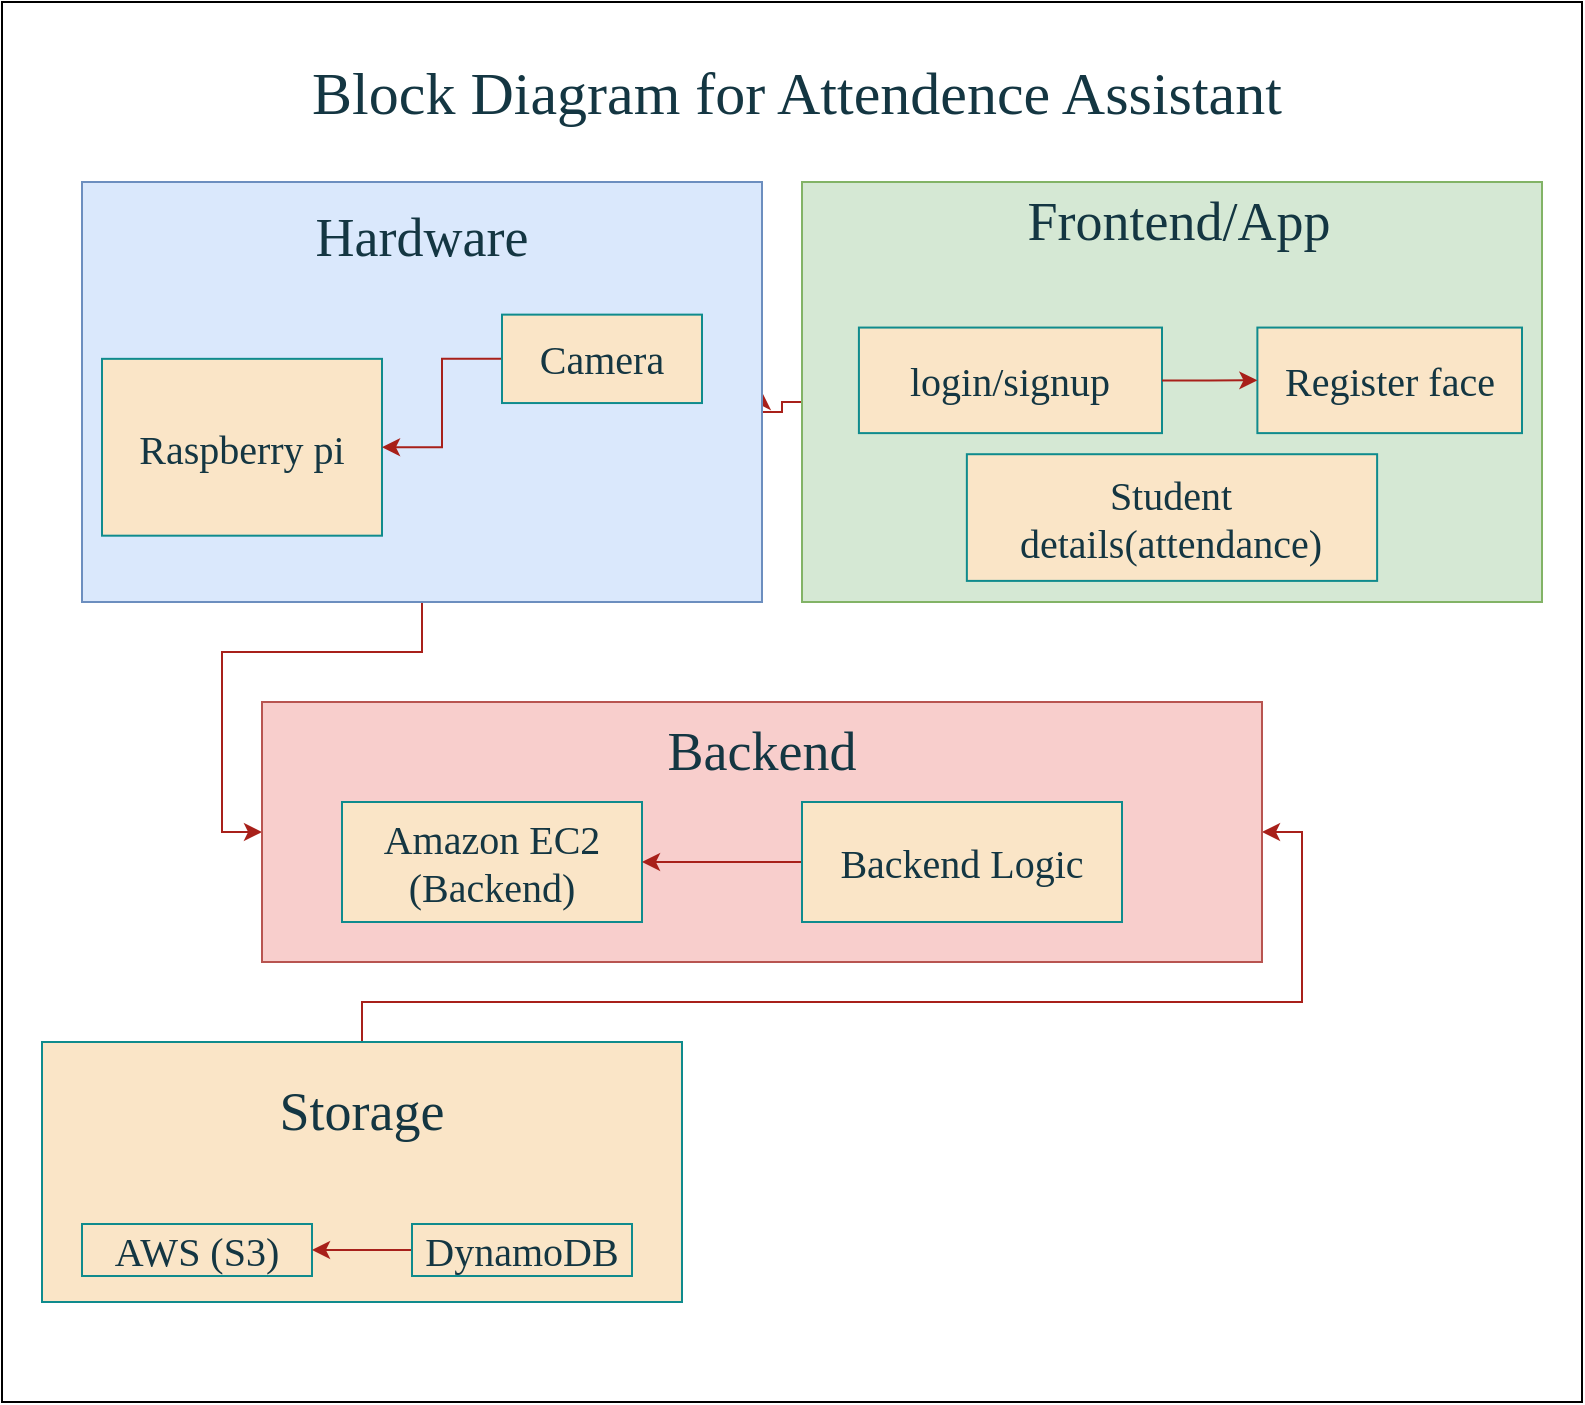 <mxfile version="22.1.21" type="device">
  <diagram name="Page-1" id="s_cfcIt2JBAbsJGFU1qv">
    <mxGraphModel dx="1932" dy="654" grid="1" gridSize="10" guides="1" tooltips="1" connect="1" arrows="1" fold="1" page="1" pageScale="1" pageWidth="827" pageHeight="1169" math="0" shadow="0">
      <root>
        <mxCell id="0" />
        <mxCell id="1" parent="0" />
        <mxCell id="4gypm5pQm-OvbRaRX9J8-1" value="" style="rounded=0;whiteSpace=wrap;html=1;labelBackgroundColor=none;fontFamily=Verdana;fontSize=20;" parent="1" vertex="1">
          <mxGeometry x="-810" y="10" width="790" height="700" as="geometry" />
        </mxCell>
        <mxCell id="4gypm5pQm-OvbRaRX9J8-14" style="edgeStyle=orthogonalEdgeStyle;rounded=0;orthogonalLoop=1;jettySize=auto;html=1;entryX=1;entryY=0.5;entryDx=0;entryDy=0;labelBackgroundColor=none;strokeColor=#A8201A;fontColor=default;fontFamily=Verdana;fontSize=20;" parent="1" source="4gypm5pQm-OvbRaRX9J8-2" target="4gypm5pQm-OvbRaRX9J8-9" edge="1">
          <mxGeometry relative="1" as="geometry">
            <Array as="points">
              <mxPoint x="-420" y="210" />
              <mxPoint x="-420" y="215" />
            </Array>
          </mxGeometry>
        </mxCell>
        <mxCell id="4gypm5pQm-OvbRaRX9J8-3" value="&lt;font style=&quot;font-size: 30px;&quot;&gt;Block Diagram for Attendence Assistant&lt;br style=&quot;font-size: 30px;&quot;&gt;&lt;/font&gt;" style="text;html=1;align=center;verticalAlign=middle;resizable=0;points=[];autosize=1;strokeColor=none;fillColor=none;labelBackgroundColor=none;fontColor=#143642;rounded=0;fontFamily=Verdana;fontSize=30;" parent="1" vertex="1">
          <mxGeometry x="-723" y="30" width="620" height="50" as="geometry" />
        </mxCell>
        <mxCell id="4gypm5pQm-OvbRaRX9J8-22" style="edgeStyle=orthogonalEdgeStyle;rounded=0;orthogonalLoop=1;jettySize=auto;html=1;entryX=0;entryY=0.5;entryDx=0;entryDy=0;labelBackgroundColor=none;strokeColor=#A8201A;fontColor=default;fontFamily=Verdana;fontSize=20;" parent="1" source="4gypm5pQm-OvbRaRX9J8-9" target="4gypm5pQm-OvbRaRX9J8-15" edge="1">
          <mxGeometry relative="1" as="geometry" />
        </mxCell>
        <mxCell id="4gypm5pQm-OvbRaRX9J8-33" style="edgeStyle=orthogonalEdgeStyle;rounded=0;orthogonalLoop=1;jettySize=auto;html=1;entryX=1;entryY=0.5;entryDx=0;entryDy=0;labelBackgroundColor=none;strokeColor=#A8201A;fontColor=default;fontFamily=Verdana;fontSize=20;" parent="1" source="4gypm5pQm-OvbRaRX9J8-28" target="4gypm5pQm-OvbRaRX9J8-15" edge="1">
          <mxGeometry relative="1" as="geometry" />
        </mxCell>
        <mxCell id="aYPrk_Y9UIHExi2a5_WR-1" value="" style="group;fontFamily=Verdana;fontSize=20;" vertex="1" connectable="0" parent="1">
          <mxGeometry x="-790" y="530" width="320" height="130" as="geometry" />
        </mxCell>
        <mxCell id="4gypm5pQm-OvbRaRX9J8-28" value="" style="rounded=0;whiteSpace=wrap;html=1;labelBackgroundColor=none;fillColor=#FAE5C7;strokeColor=#0F8B8D;fontColor=#143642;fontFamily=Verdana;fontSize=20;" parent="aYPrk_Y9UIHExi2a5_WR-1" vertex="1">
          <mxGeometry width="320" height="130" as="geometry" />
        </mxCell>
        <mxCell id="4gypm5pQm-OvbRaRX9J8-29" value="&lt;font style=&quot;font-size: 27px;&quot;&gt;Storage&lt;/font&gt;" style="text;html=1;strokeColor=none;fillColor=none;align=center;verticalAlign=middle;whiteSpace=wrap;rounded=0;labelBackgroundColor=none;fontColor=#143642;fontFamily=Verdana;fontSize=20;" parent="aYPrk_Y9UIHExi2a5_WR-1" vertex="1">
          <mxGeometry x="100" y="15" width="120" height="39.5" as="geometry" />
        </mxCell>
        <mxCell id="4gypm5pQm-OvbRaRX9J8-30" value="AWS (S3)" style="rounded=0;whiteSpace=wrap;html=1;labelBackgroundColor=none;fillColor=#FAE5C7;strokeColor=#0F8B8D;fontColor=#143642;fontFamily=Verdana;fontSize=20;" parent="aYPrk_Y9UIHExi2a5_WR-1" vertex="1">
          <mxGeometry x="20" y="91" width="115" height="26" as="geometry" />
        </mxCell>
        <mxCell id="4gypm5pQm-OvbRaRX9J8-32" style="edgeStyle=orthogonalEdgeStyle;rounded=0;orthogonalLoop=1;jettySize=auto;html=1;entryX=1;entryY=0.5;entryDx=0;entryDy=0;labelBackgroundColor=none;strokeColor=#A8201A;fontColor=default;fontFamily=Verdana;fontSize=20;" parent="aYPrk_Y9UIHExi2a5_WR-1" source="4gypm5pQm-OvbRaRX9J8-31" target="4gypm5pQm-OvbRaRX9J8-30" edge="1">
          <mxGeometry relative="1" as="geometry" />
        </mxCell>
        <mxCell id="4gypm5pQm-OvbRaRX9J8-31" value="DynamoDB" style="rounded=0;whiteSpace=wrap;html=1;labelBackgroundColor=none;fillColor=#FAE5C7;strokeColor=#0F8B8D;fontColor=#143642;fontFamily=Verdana;fontSize=20;" parent="aYPrk_Y9UIHExi2a5_WR-1" vertex="1">
          <mxGeometry x="185" y="91" width="110" height="26" as="geometry" />
        </mxCell>
        <mxCell id="aYPrk_Y9UIHExi2a5_WR-2" value="" style="group;fontFamily=Verdana;fontSize=20;" vertex="1" connectable="0" parent="1">
          <mxGeometry x="-680" y="370" width="500" height="120" as="geometry" />
        </mxCell>
        <mxCell id="4gypm5pQm-OvbRaRX9J8-15" value="" style="rounded=0;whiteSpace=wrap;html=1;labelBackgroundColor=none;fillColor=#f8cecc;strokeColor=#b85450;fontFamily=Verdana;fontSize=20;" parent="aYPrk_Y9UIHExi2a5_WR-2" vertex="1">
          <mxGeometry y="-10" width="500" height="130" as="geometry" />
        </mxCell>
        <mxCell id="4gypm5pQm-OvbRaRX9J8-16" value="Amazon EC2 (Backend)" style="rounded=0;whiteSpace=wrap;html=1;labelBackgroundColor=none;fillColor=#FAE5C7;strokeColor=#0F8B8D;fontColor=#143642;fontFamily=Verdana;fontSize=20;" parent="aYPrk_Y9UIHExi2a5_WR-2" vertex="1">
          <mxGeometry x="40" y="40" width="150" height="60" as="geometry" />
        </mxCell>
        <mxCell id="4gypm5pQm-OvbRaRX9J8-19" style="edgeStyle=orthogonalEdgeStyle;rounded=0;orthogonalLoop=1;jettySize=auto;html=1;entryX=1;entryY=0.5;entryDx=0;entryDy=0;labelBackgroundColor=none;strokeColor=#A8201A;fontColor=default;fontFamily=Verdana;fontSize=20;" parent="aYPrk_Y9UIHExi2a5_WR-2" source="4gypm5pQm-OvbRaRX9J8-17" target="4gypm5pQm-OvbRaRX9J8-16" edge="1">
          <mxGeometry relative="1" as="geometry" />
        </mxCell>
        <mxCell id="4gypm5pQm-OvbRaRX9J8-17" value=" Backend Logic" style="rounded=0;whiteSpace=wrap;html=1;labelBackgroundColor=none;fillColor=#FAE5C7;strokeColor=#0F8B8D;fontColor=#143642;fontFamily=Verdana;fontSize=20;" parent="aYPrk_Y9UIHExi2a5_WR-2" vertex="1">
          <mxGeometry x="270" y="40" width="160" height="60" as="geometry" />
        </mxCell>
        <mxCell id="4gypm5pQm-OvbRaRX9J8-26" value="&lt;font style=&quot;font-size: 27px;&quot;&gt;Backend&lt;/font&gt;" style="text;html=1;strokeColor=none;fillColor=none;align=center;verticalAlign=middle;whiteSpace=wrap;rounded=0;labelBackgroundColor=none;fontColor=#143642;fontFamily=Verdana;fontSize=20;" parent="aYPrk_Y9UIHExi2a5_WR-2" vertex="1">
          <mxGeometry x="220" width="60" height="30" as="geometry" />
        </mxCell>
        <mxCell id="aYPrk_Y9UIHExi2a5_WR-4" value="" style="group;fontFamily=Verdana;fontSize=20;" vertex="1" connectable="0" parent="1">
          <mxGeometry x="-770" y="100" width="340" height="210" as="geometry" />
        </mxCell>
        <mxCell id="4gypm5pQm-OvbRaRX9J8-9" value="" style="rounded=0;whiteSpace=wrap;html=1;labelBackgroundColor=none;fillColor=#dae8fc;strokeColor=#6c8ebf;fontFamily=Verdana;fontSize=20;" parent="aYPrk_Y9UIHExi2a5_WR-4" vertex="1">
          <mxGeometry width="340" height="210.0" as="geometry" />
        </mxCell>
        <mxCell id="4gypm5pQm-OvbRaRX9J8-10" value="Raspberry pi" style="rounded=0;whiteSpace=wrap;html=1;labelBackgroundColor=none;fillColor=#FAE5C7;strokeColor=#0F8B8D;fontColor=#143642;fontFamily=Verdana;fontSize=20;" parent="aYPrk_Y9UIHExi2a5_WR-4" vertex="1">
          <mxGeometry x="10" y="88.421" width="140" height="88.421" as="geometry" />
        </mxCell>
        <mxCell id="4gypm5pQm-OvbRaRX9J8-12" style="edgeStyle=orthogonalEdgeStyle;rounded=0;orthogonalLoop=1;jettySize=auto;html=1;labelBackgroundColor=none;strokeColor=#A8201A;fontColor=default;fontFamily=Verdana;fontSize=20;" parent="aYPrk_Y9UIHExi2a5_WR-4" source="4gypm5pQm-OvbRaRX9J8-11" target="4gypm5pQm-OvbRaRX9J8-10" edge="1">
          <mxGeometry relative="1" as="geometry" />
        </mxCell>
        <mxCell id="4gypm5pQm-OvbRaRX9J8-11" value="Camera" style="rounded=0;whiteSpace=wrap;html=1;labelBackgroundColor=none;fillColor=#FAE5C7;strokeColor=#0F8B8D;fontColor=#143642;fontFamily=Verdana;fontSize=20;" parent="aYPrk_Y9UIHExi2a5_WR-4" vertex="1">
          <mxGeometry x="210" y="66.316" width="100" height="44.211" as="geometry" />
        </mxCell>
        <mxCell id="4gypm5pQm-OvbRaRX9J8-25" value="&lt;font style=&quot;font-size: 27px;&quot;&gt;Hardware&lt;/font&gt;" style="text;html=1;strokeColor=none;fillColor=none;align=center;verticalAlign=middle;whiteSpace=wrap;rounded=0;labelBackgroundColor=none;fontColor=#143642;fontFamily=Verdana;fontSize=20;" parent="aYPrk_Y9UIHExi2a5_WR-4" vertex="1">
          <mxGeometry x="140" y="11.053" width="60" height="33.158" as="geometry" />
        </mxCell>
        <mxCell id="aYPrk_Y9UIHExi2a5_WR-5" value="" style="group;fontFamily=Verdana;fontSize=20;" vertex="1" connectable="0" parent="1">
          <mxGeometry x="-410" y="120" width="370" height="190" as="geometry" />
        </mxCell>
        <mxCell id="4gypm5pQm-OvbRaRX9J8-2" value="" style="rounded=0;whiteSpace=wrap;html=1;labelBackgroundColor=none;fillColor=#d5e8d4;strokeColor=#82b366;fontFamily=Verdana;fontSize=20;" parent="aYPrk_Y9UIHExi2a5_WR-5" vertex="1">
          <mxGeometry y="-20" width="370" height="210" as="geometry" />
        </mxCell>
        <mxCell id="4gypm5pQm-OvbRaRX9J8-4" value="&lt;font style=&quot;font-size: 27px;&quot;&gt;Frontend/App&lt;/font&gt;" style="text;html=1;strokeColor=none;fillColor=none;align=center;verticalAlign=middle;whiteSpace=wrap;rounded=0;labelBackgroundColor=none;fontColor=#143642;fontFamily=Verdana;fontSize=20;" parent="aYPrk_Y9UIHExi2a5_WR-5" vertex="1">
          <mxGeometry x="82.43" y="-20" width="213.47" height="40" as="geometry" />
        </mxCell>
        <mxCell id="4gypm5pQm-OvbRaRX9J8-5" value="login/signup" style="rounded=0;whiteSpace=wrap;html=1;labelBackgroundColor=none;fillColor=#FAE5C7;strokeColor=#0F8B8D;fontColor=#143642;fontFamily=Verdana;fontSize=20;" parent="aYPrk_Y9UIHExi2a5_WR-5" vertex="1">
          <mxGeometry x="28.46" y="52.778" width="151.54" height="52.778" as="geometry" />
        </mxCell>
        <mxCell id="4gypm5pQm-OvbRaRX9J8-6" value="Register face" style="rounded=0;whiteSpace=wrap;html=1;labelBackgroundColor=none;fillColor=#FAE5C7;strokeColor=#0F8B8D;fontColor=#143642;fontFamily=Verdana;fontSize=20;" parent="aYPrk_Y9UIHExi2a5_WR-5" vertex="1">
          <mxGeometry x="227.69" y="52.778" width="132.31" height="52.778" as="geometry" />
        </mxCell>
        <mxCell id="4gypm5pQm-OvbRaRX9J8-7" style="edgeStyle=orthogonalEdgeStyle;rounded=0;orthogonalLoop=1;jettySize=auto;html=1;entryX=0;entryY=0.5;entryDx=0;entryDy=0;labelBackgroundColor=none;strokeColor=#A8201A;fontColor=default;fontFamily=Verdana;fontSize=20;" parent="aYPrk_Y9UIHExi2a5_WR-5" source="4gypm5pQm-OvbRaRX9J8-5" target="4gypm5pQm-OvbRaRX9J8-6" edge="1">
          <mxGeometry relative="1" as="geometry" />
        </mxCell>
        <mxCell id="4gypm5pQm-OvbRaRX9J8-8" value="Student details(attendance)" style="rounded=0;whiteSpace=wrap;html=1;labelBackgroundColor=none;fillColor=#FAE5C7;strokeColor=#0F8B8D;fontColor=#143642;fontFamily=Verdana;fontSize=20;" parent="aYPrk_Y9UIHExi2a5_WR-5" vertex="1">
          <mxGeometry x="82.43" y="116.111" width="205.13" height="63.333" as="geometry" />
        </mxCell>
      </root>
    </mxGraphModel>
  </diagram>
</mxfile>
